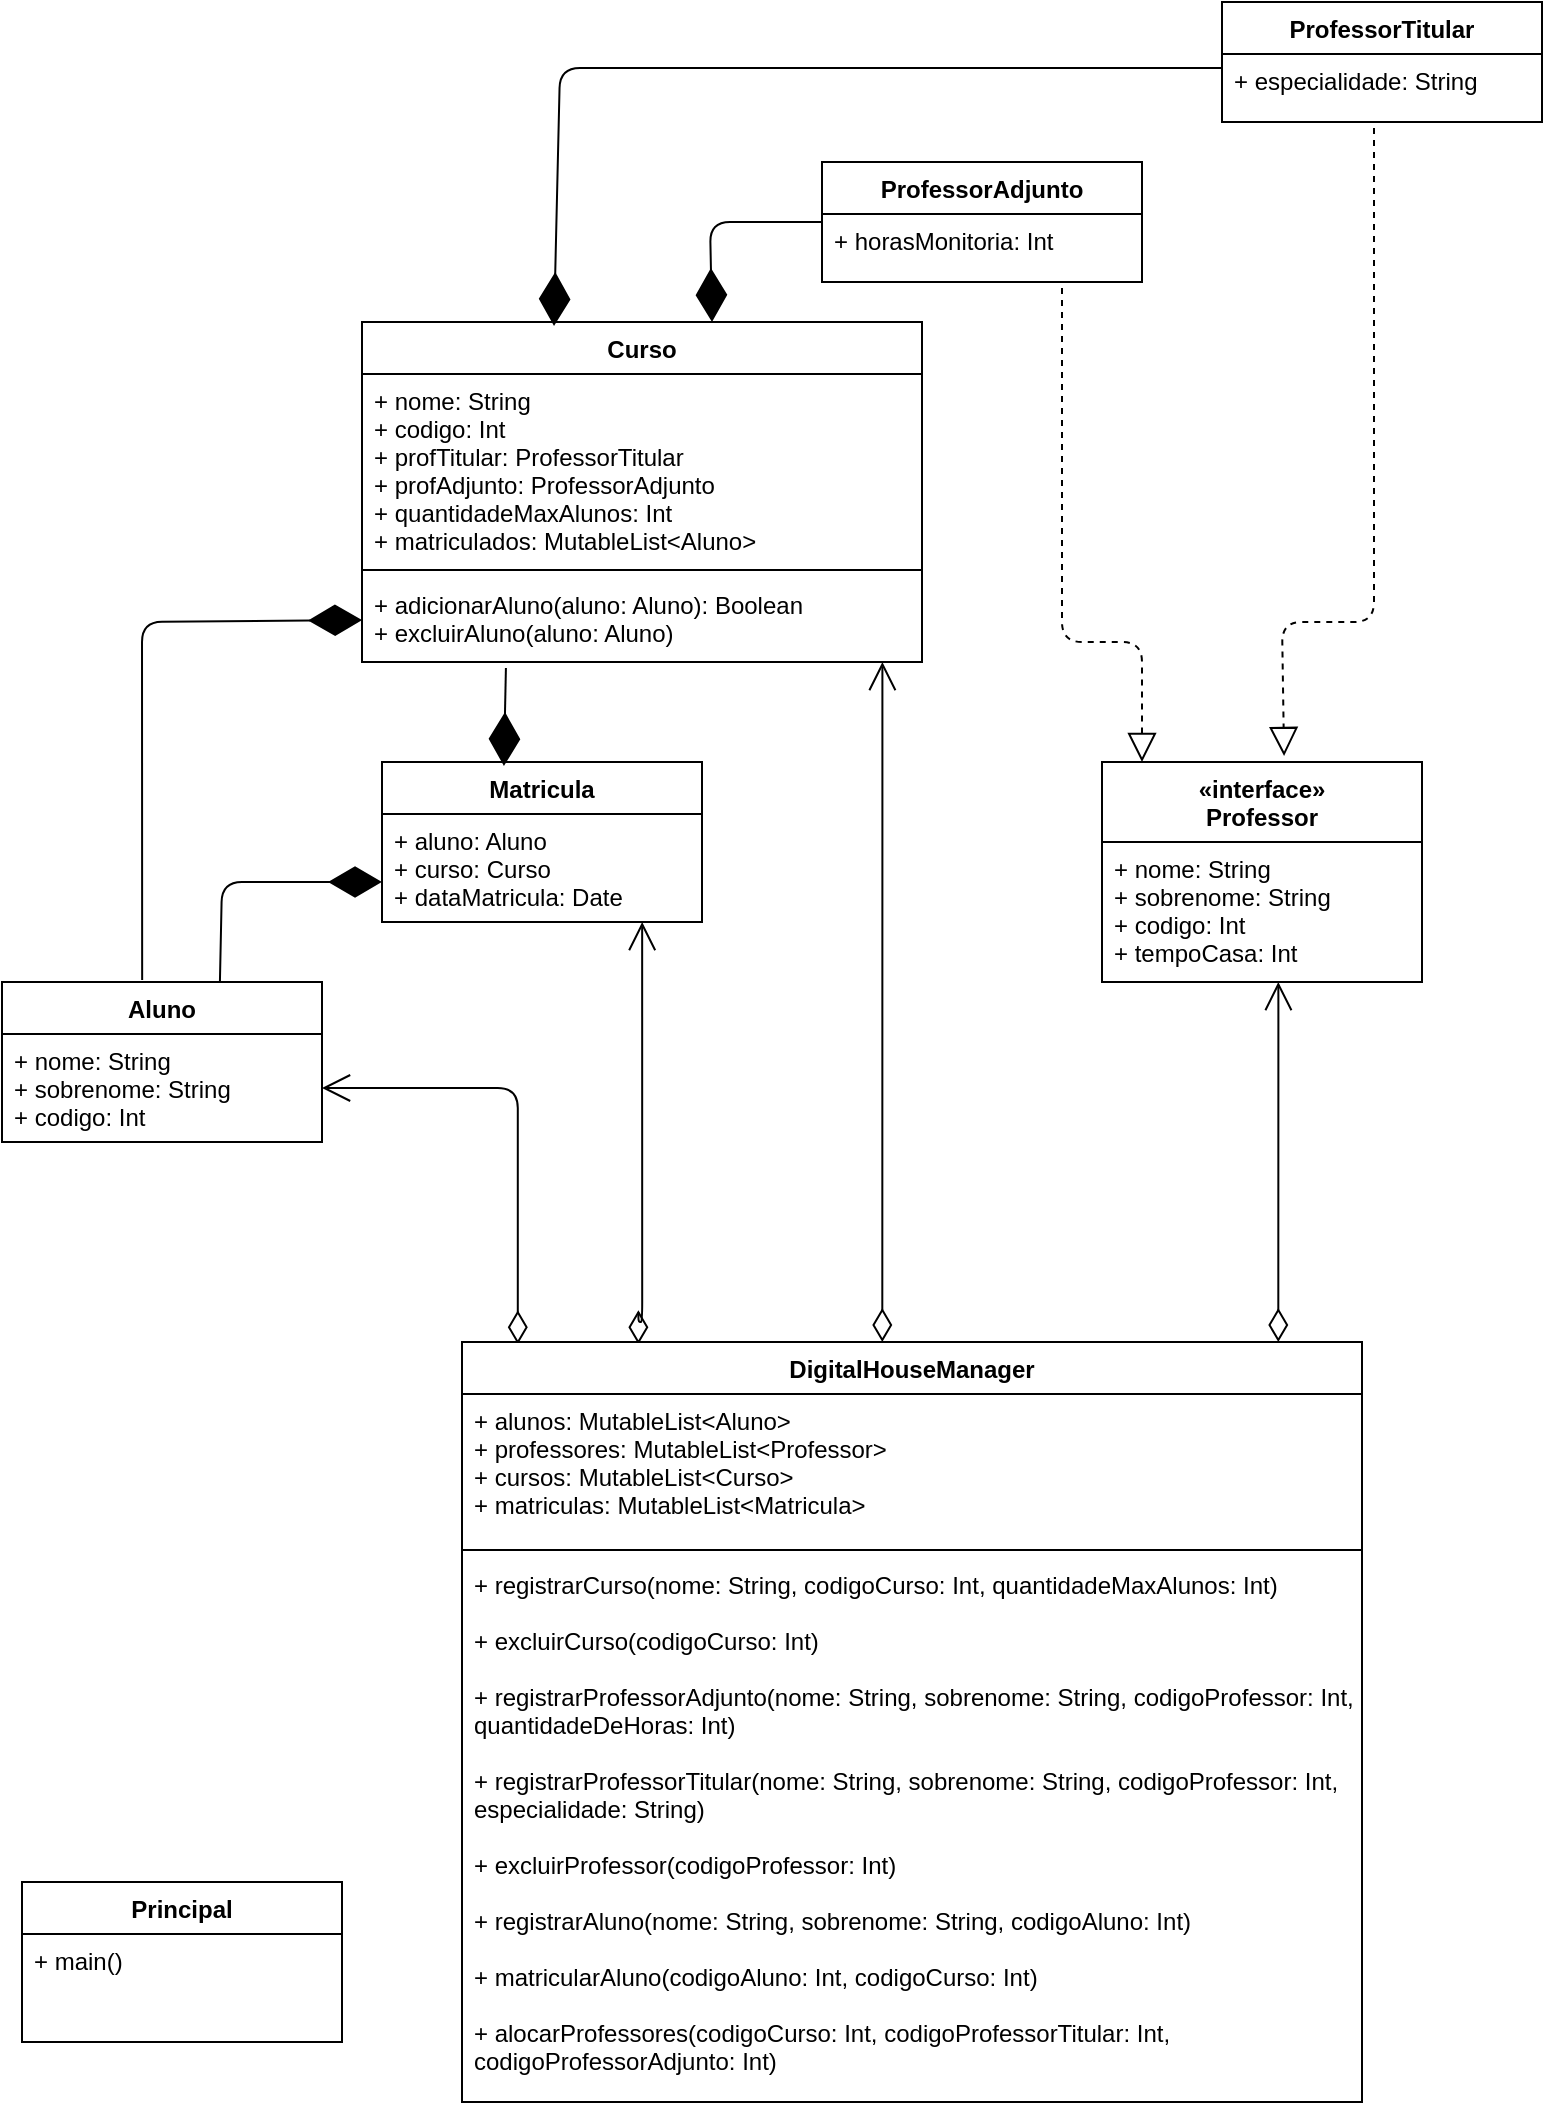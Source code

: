<mxfile version="13.7.5" type="device"><diagram id="uImDwN9k7fRbYFCabWZR" name="Page-1"><mxGraphModel dx="868" dy="494" grid="1" gridSize="10" guides="1" tooltips="1" connect="1" arrows="1" fold="1" page="1" pageScale="1" pageWidth="827" pageHeight="1169" math="0" shadow="0"><root><mxCell id="0"/><mxCell id="1" parent="0"/><mxCell id="v4OTD8wMAWhd2PKhMV6C-63" value="" style="endArrow=open;html=1;endSize=12;startArrow=diamondThin;startSize=14;startFill=0;edgeStyle=orthogonalEdgeStyle;align=left;verticalAlign=bottom;exitX=0.467;exitY=0;exitDx=0;exitDy=0;exitPerimeter=0;" edge="1" parent="1" source="v4OTD8wMAWhd2PKhMV6C-29" target="v4OTD8wMAWhd2PKhMV6C-8"><mxGeometry x="-0.654" relative="1" as="geometry"><mxPoint x="290" y="360" as="sourcePoint"/><mxPoint x="450" y="360" as="targetPoint"/><Array as="points"><mxPoint x="470" y="430"/><mxPoint x="470" y="430"/></Array><mxPoint as="offset"/></mxGeometry></mxCell><mxCell id="v4OTD8wMAWhd2PKhMV6C-64" value="" style="endArrow=open;html=1;endSize=12;startArrow=diamondThin;startSize=14;startFill=0;edgeStyle=orthogonalEdgeStyle;align=left;verticalAlign=bottom;entryX=0.813;entryY=1;entryDx=0;entryDy=0;entryPerimeter=0;exitX=0.196;exitY=0.003;exitDx=0;exitDy=0;exitPerimeter=0;" edge="1" parent="1" source="v4OTD8wMAWhd2PKhMV6C-29" target="v4OTD8wMAWhd2PKhMV6C-26"><mxGeometry x="-0.654" relative="1" as="geometry"><mxPoint x="310" y="690" as="sourcePoint"/><mxPoint x="530" y="390" as="targetPoint"/><Array as="points"><mxPoint x="348" y="690"/><mxPoint x="350" y="690"/></Array><mxPoint as="offset"/></mxGeometry></mxCell><mxCell id="v4OTD8wMAWhd2PKhMV6C-65" value="" style="endArrow=open;html=1;endSize=12;startArrow=diamondThin;startSize=14;startFill=0;edgeStyle=orthogonalEdgeStyle;align=left;verticalAlign=bottom;entryX=1;entryY=0.5;entryDx=0;entryDy=0;exitX=0.062;exitY=0.003;exitDx=0;exitDy=0;exitPerimeter=0;" edge="1" parent="1" source="v4OTD8wMAWhd2PKhMV6C-29" target="v4OTD8wMAWhd2PKhMV6C-2"><mxGeometry x="-0.649" y="-18" relative="1" as="geometry"><mxPoint x="290" y="710" as="sourcePoint"/><mxPoint x="250" y="420" as="targetPoint"/><mxPoint as="offset"/></mxGeometry></mxCell><mxCell id="v4OTD8wMAWhd2PKhMV6C-66" value="" style="endArrow=open;html=1;endSize=12;startArrow=diamondThin;startSize=14;startFill=0;edgeStyle=orthogonalEdgeStyle;align=left;verticalAlign=bottom;exitX=0.907;exitY=0;exitDx=0;exitDy=0;exitPerimeter=0;entryX=0.551;entryY=1;entryDx=0;entryDy=0;entryPerimeter=0;" edge="1" parent="1" source="v4OTD8wMAWhd2PKhMV6C-29" target="v4OTD8wMAWhd2PKhMV6C-10"><mxGeometry x="-0.654" relative="1" as="geometry"><mxPoint x="440" y="360" as="sourcePoint"/><mxPoint x="367.5" y="259" as="targetPoint"/><Array as="points"><mxPoint x="668" y="530"/><mxPoint x="668" y="530"/></Array><mxPoint as="offset"/></mxGeometry></mxCell><mxCell id="v4OTD8wMAWhd2PKhMV6C-67" value="" style="endArrow=block;dashed=1;endFill=0;endSize=12;html=1;entryX=0.125;entryY=0;entryDx=0;entryDy=0;entryPerimeter=0;" edge="1" parent="1" target="v4OTD8wMAWhd2PKhMV6C-9"><mxGeometry width="160" relative="1" as="geometry"><mxPoint x="560" y="173" as="sourcePoint"/><mxPoint x="478" y="240" as="targetPoint"/><Array as="points"><mxPoint x="560" y="240"/><mxPoint x="560" y="350"/><mxPoint x="600" y="350"/></Array></mxGeometry></mxCell><mxCell id="v4OTD8wMAWhd2PKhMV6C-68" value="" style="endArrow=block;dashed=1;endFill=0;endSize=12;html=1;exitX=0.475;exitY=1.088;exitDx=0;exitDy=0;exitPerimeter=0;entryX=0.569;entryY=-0.027;entryDx=0;entryDy=0;entryPerimeter=0;" edge="1" parent="1" source="v4OTD8wMAWhd2PKhMV6C-18" target="v4OTD8wMAWhd2PKhMV6C-9"><mxGeometry width="160" relative="1" as="geometry"><mxPoint x="754" y="140" as="sourcePoint"/><mxPoint x="640" y="240" as="targetPoint"/><Array as="points"><mxPoint x="716" y="280"/><mxPoint x="716" y="340"/><mxPoint x="670" y="340"/></Array></mxGeometry></mxCell><mxCell id="v4OTD8wMAWhd2PKhMV6C-5" value="Curso" style="swimlane;fontStyle=1;align=center;verticalAlign=top;childLayout=stackLayout;horizontal=1;startSize=26;horizontalStack=0;resizeParent=1;resizeParentMax=0;resizeLast=0;collapsible=1;marginBottom=0;" vertex="1" parent="1"><mxGeometry x="210" y="190" width="280" height="170" as="geometry"/></mxCell><mxCell id="v4OTD8wMAWhd2PKhMV6C-6" value="+ nome: String&#10;+ codigo: Int&#10;+ profTitular: ProfessorTitular&#10;+ profAdjunto: ProfessorAdjunto&#10;+ quantidadeMaxAlunos: Int&#10;+ matriculados: MutableList&lt;Aluno&gt;" style="text;strokeColor=none;fillColor=none;align=left;verticalAlign=top;spacingLeft=4;spacingRight=4;overflow=hidden;rotatable=0;points=[[0,0.5],[1,0.5]];portConstraint=eastwest;" vertex="1" parent="v4OTD8wMAWhd2PKhMV6C-5"><mxGeometry y="26" width="280" height="94" as="geometry"/></mxCell><mxCell id="v4OTD8wMAWhd2PKhMV6C-7" value="" style="line;strokeWidth=1;fillColor=none;align=left;verticalAlign=middle;spacingTop=-1;spacingLeft=3;spacingRight=3;rotatable=0;labelPosition=right;points=[];portConstraint=eastwest;" vertex="1" parent="v4OTD8wMAWhd2PKhMV6C-5"><mxGeometry y="120" width="280" height="8" as="geometry"/></mxCell><mxCell id="v4OTD8wMAWhd2PKhMV6C-8" value="+ adicionarAluno(aluno: Aluno): Boolean&#10;+ excluirAluno(aluno: Aluno)" style="text;strokeColor=none;fillColor=none;align=left;verticalAlign=top;spacingLeft=4;spacingRight=4;overflow=hidden;rotatable=0;points=[[0,0.5],[1,0.5]];portConstraint=eastwest;" vertex="1" parent="v4OTD8wMAWhd2PKhMV6C-5"><mxGeometry y="128" width="280" height="42" as="geometry"/></mxCell><mxCell id="v4OTD8wMAWhd2PKhMV6C-13" value="ProfessorAdjunto" style="swimlane;fontStyle=1;align=center;verticalAlign=top;childLayout=stackLayout;horizontal=1;startSize=26;horizontalStack=0;resizeParent=1;resizeParentMax=0;resizeLast=0;collapsible=1;marginBottom=0;" vertex="1" parent="1"><mxGeometry x="440" y="110" width="160" height="60" as="geometry"/></mxCell><mxCell id="v4OTD8wMAWhd2PKhMV6C-14" value="+ horasMonitoria: Int" style="text;strokeColor=none;fillColor=none;align=left;verticalAlign=top;spacingLeft=4;spacingRight=4;overflow=hidden;rotatable=0;points=[[0,0.5],[1,0.5]];portConstraint=eastwest;" vertex="1" parent="v4OTD8wMAWhd2PKhMV6C-13"><mxGeometry y="26" width="160" height="34" as="geometry"/></mxCell><mxCell id="v4OTD8wMAWhd2PKhMV6C-17" value="ProfessorTitular" style="swimlane;fontStyle=1;align=center;verticalAlign=top;childLayout=stackLayout;horizontal=1;startSize=26;horizontalStack=0;resizeParent=1;resizeParentMax=0;resizeLast=0;collapsible=1;marginBottom=0;" vertex="1" parent="1"><mxGeometry x="640" y="30" width="160" height="60" as="geometry"/></mxCell><mxCell id="v4OTD8wMAWhd2PKhMV6C-18" value="+ especialidade: String" style="text;strokeColor=none;fillColor=none;align=left;verticalAlign=top;spacingLeft=4;spacingRight=4;overflow=hidden;rotatable=0;points=[[0,0.5],[1,0.5]];portConstraint=eastwest;" vertex="1" parent="v4OTD8wMAWhd2PKhMV6C-17"><mxGeometry y="26" width="160" height="34" as="geometry"/></mxCell><mxCell id="v4OTD8wMAWhd2PKhMV6C-29" value="DigitalHouseManager" style="swimlane;fontStyle=1;align=center;verticalAlign=top;childLayout=stackLayout;horizontal=1;startSize=26;horizontalStack=0;resizeParent=1;resizeParentMax=0;resizeLast=0;collapsible=1;marginBottom=0;" vertex="1" parent="1"><mxGeometry x="260" y="700" width="450" height="380" as="geometry"/></mxCell><mxCell id="v4OTD8wMAWhd2PKhMV6C-30" value="+ alunos: MutableList&lt;Aluno&gt;&#10;+ professores: MutableList&lt;Professor&gt;&#10;+ cursos: MutableList&lt;Curso&gt;&#10;+ matriculas: MutableList&lt;Matricula&gt;" style="text;strokeColor=none;fillColor=none;align=left;verticalAlign=top;spacingLeft=4;spacingRight=4;overflow=hidden;rotatable=0;points=[[0,0.5],[1,0.5]];portConstraint=eastwest;" vertex="1" parent="v4OTD8wMAWhd2PKhMV6C-29"><mxGeometry y="26" width="450" height="74" as="geometry"/></mxCell><mxCell id="v4OTD8wMAWhd2PKhMV6C-31" value="" style="line;strokeWidth=1;fillColor=none;align=left;verticalAlign=middle;spacingTop=-1;spacingLeft=3;spacingRight=3;rotatable=0;labelPosition=right;points=[];portConstraint=eastwest;" vertex="1" parent="v4OTD8wMAWhd2PKhMV6C-29"><mxGeometry y="100" width="450" height="8" as="geometry"/></mxCell><mxCell id="v4OTD8wMAWhd2PKhMV6C-32" value="+ registrarCurso(nome: String, codigoCurso: Int, quantidadeMaxAlunos: Int)&#10;&#10;+ excluirCurso(codigoCurso: Int)&#10;&#10;+ registrarProfessorAdjunto(nome: String, sobrenome: String, codigoProfessor: Int, &#10;quantidadeDeHoras: Int)&#10;&#10;+ registrarProfessorTitular(nome: String, sobrenome: String, codigoProfessor: Int, &#10;especialidade: String)&#10;&#10;+ excluirProfessor(codigoProfessor: Int)&#10;&#10;+ registrarAluno(nome: String, sobrenome: String, codigoAluno: Int)&#10;&#10;+ matricularAluno(codigoAluno: Int, codigoCurso: Int)&#10;&#10;+ alocarProfessores(codigoCurso: Int, codigoProfessorTitular: Int, &#10;codigoProfessorAdjunto: Int)" style="text;strokeColor=none;fillColor=none;align=left;verticalAlign=top;spacingLeft=4;spacingRight=4;overflow=hidden;rotatable=0;points=[[0,0.5],[1,0.5]];portConstraint=eastwest;" vertex="1" parent="v4OTD8wMAWhd2PKhMV6C-29"><mxGeometry y="108" width="450" height="272" as="geometry"/></mxCell><mxCell id="v4OTD8wMAWhd2PKhMV6C-9" value="«interface»&#10;Professor" style="swimlane;fontStyle=1;align=center;verticalAlign=top;childLayout=stackLayout;horizontal=1;startSize=40;horizontalStack=0;resizeParent=1;resizeParentMax=0;resizeLast=0;collapsible=1;marginBottom=0;" vertex="1" parent="1"><mxGeometry x="580" y="410" width="160" height="110" as="geometry"/></mxCell><mxCell id="v4OTD8wMAWhd2PKhMV6C-10" value="+ nome: String&#10;+ sobrenome: String&#10;+ codigo: Int&#10;+ tempoCasa: Int" style="text;strokeColor=none;fillColor=none;align=left;verticalAlign=top;spacingLeft=4;spacingRight=4;overflow=hidden;rotatable=0;points=[[0,0.5],[1,0.5]];portConstraint=eastwest;" vertex="1" parent="v4OTD8wMAWhd2PKhMV6C-9"><mxGeometry y="40" width="160" height="70" as="geometry"/></mxCell><mxCell id="v4OTD8wMAWhd2PKhMV6C-25" value="Matricula" style="swimlane;fontStyle=1;align=center;verticalAlign=top;childLayout=stackLayout;horizontal=1;startSize=26;horizontalStack=0;resizeParent=1;resizeParentMax=0;resizeLast=0;collapsible=1;marginBottom=0;" vertex="1" parent="1"><mxGeometry x="220" y="410" width="160" height="80" as="geometry"/></mxCell><mxCell id="v4OTD8wMAWhd2PKhMV6C-26" value="+ aluno: Aluno&#10;+ curso: Curso&#10;+ dataMatricula: Date" style="text;strokeColor=none;fillColor=none;align=left;verticalAlign=top;spacingLeft=4;spacingRight=4;overflow=hidden;rotatable=0;points=[[0,0.5],[1,0.5]];portConstraint=eastwest;" vertex="1" parent="v4OTD8wMAWhd2PKhMV6C-25"><mxGeometry y="26" width="160" height="54" as="geometry"/></mxCell><mxCell id="v4OTD8wMAWhd2PKhMV6C-58" value="Principal" style="swimlane;fontStyle=1;align=center;verticalAlign=top;childLayout=stackLayout;horizontal=1;startSize=26;horizontalStack=0;resizeParent=1;resizeParentMax=0;resizeLast=0;collapsible=1;marginBottom=0;" vertex="1" parent="1"><mxGeometry x="40" y="970" width="160" height="80" as="geometry"/></mxCell><mxCell id="v4OTD8wMAWhd2PKhMV6C-59" value="+ main()" style="text;strokeColor=none;fillColor=none;align=left;verticalAlign=top;spacingLeft=4;spacingRight=4;overflow=hidden;rotatable=0;points=[[0,0.5],[1,0.5]];portConstraint=eastwest;" vertex="1" parent="v4OTD8wMAWhd2PKhMV6C-58"><mxGeometry y="26" width="160" height="54" as="geometry"/></mxCell><mxCell id="v4OTD8wMAWhd2PKhMV6C-1" value="Aluno" style="swimlane;fontStyle=1;align=center;verticalAlign=top;childLayout=stackLayout;horizontal=1;startSize=26;horizontalStack=0;resizeParent=1;resizeParentMax=0;resizeLast=0;collapsible=1;marginBottom=0;" vertex="1" parent="1"><mxGeometry x="30" y="520" width="160" height="80" as="geometry"/></mxCell><mxCell id="v4OTD8wMAWhd2PKhMV6C-2" value="+ nome: String&#10;+ sobrenome: String&#10;+ codigo: Int" style="text;strokeColor=none;fillColor=none;align=left;verticalAlign=top;spacingLeft=4;spacingRight=4;overflow=hidden;rotatable=0;points=[[0,0.5],[1,0.5]];portConstraint=eastwest;" vertex="1" parent="v4OTD8wMAWhd2PKhMV6C-1"><mxGeometry y="26" width="160" height="54" as="geometry"/></mxCell><mxCell id="v4OTD8wMAWhd2PKhMV6C-73" value="" style="endArrow=diamondThin;endFill=1;endSize=24;html=1;exitX=0;exitY=0.206;exitDx=0;exitDy=0;exitPerimeter=0;" edge="1" parent="1" source="v4OTD8wMAWhd2PKhMV6C-18"><mxGeometry width="160" relative="1" as="geometry"><mxPoint x="640" y="50" as="sourcePoint"/><mxPoint x="306" y="192" as="targetPoint"/><Array as="points"><mxPoint x="309" y="63"/></Array></mxGeometry></mxCell><mxCell id="v4OTD8wMAWhd2PKhMV6C-74" value="" style="endArrow=diamondThin;endFill=1;endSize=24;html=1;entryX=0.625;entryY=0;entryDx=0;entryDy=0;entryPerimeter=0;" edge="1" parent="1" target="v4OTD8wMAWhd2PKhMV6C-5"><mxGeometry width="160" relative="1" as="geometry"><mxPoint x="440" y="140" as="sourcePoint"/><mxPoint x="490" y="130" as="targetPoint"/><Array as="points"><mxPoint x="384" y="140"/></Array></mxGeometry></mxCell><mxCell id="v4OTD8wMAWhd2PKhMV6C-75" value="" style="endArrow=diamondThin;endFill=1;endSize=24;html=1;exitX=0.438;exitY=-0.012;exitDx=0;exitDy=0;exitPerimeter=0;" edge="1" parent="1" source="v4OTD8wMAWhd2PKhMV6C-1"><mxGeometry width="160" relative="1" as="geometry"><mxPoint x="100" y="510" as="sourcePoint"/><mxPoint x="210" y="339" as="targetPoint"/><Array as="points"><mxPoint x="100" y="340"/></Array></mxGeometry></mxCell><mxCell id="v4OTD8wMAWhd2PKhMV6C-76" value="" style="endArrow=diamondThin;endFill=1;endSize=24;html=1;exitX=0.257;exitY=1.071;exitDx=0;exitDy=0;exitPerimeter=0;entryX=0.381;entryY=0.025;entryDx=0;entryDy=0;entryPerimeter=0;" edge="1" parent="1" source="v4OTD8wMAWhd2PKhMV6C-8" target="v4OTD8wMAWhd2PKhMV6C-25"><mxGeometry width="160" relative="1" as="geometry"><mxPoint x="120" y="410" as="sourcePoint"/><mxPoint x="280" y="420" as="targetPoint"/></mxGeometry></mxCell><mxCell id="v4OTD8wMAWhd2PKhMV6C-77" value="" style="endArrow=diamondThin;endFill=1;endSize=24;html=1;exitX=0.681;exitY=0;exitDx=0;exitDy=0;exitPerimeter=0;" edge="1" parent="1" source="v4OTD8wMAWhd2PKhMV6C-1"><mxGeometry width="160" relative="1" as="geometry"><mxPoint x="110" y="470" as="sourcePoint"/><mxPoint x="220" y="470" as="targetPoint"/><Array as="points"><mxPoint x="140" y="470"/></Array></mxGeometry></mxCell></root></mxGraphModel></diagram></mxfile>